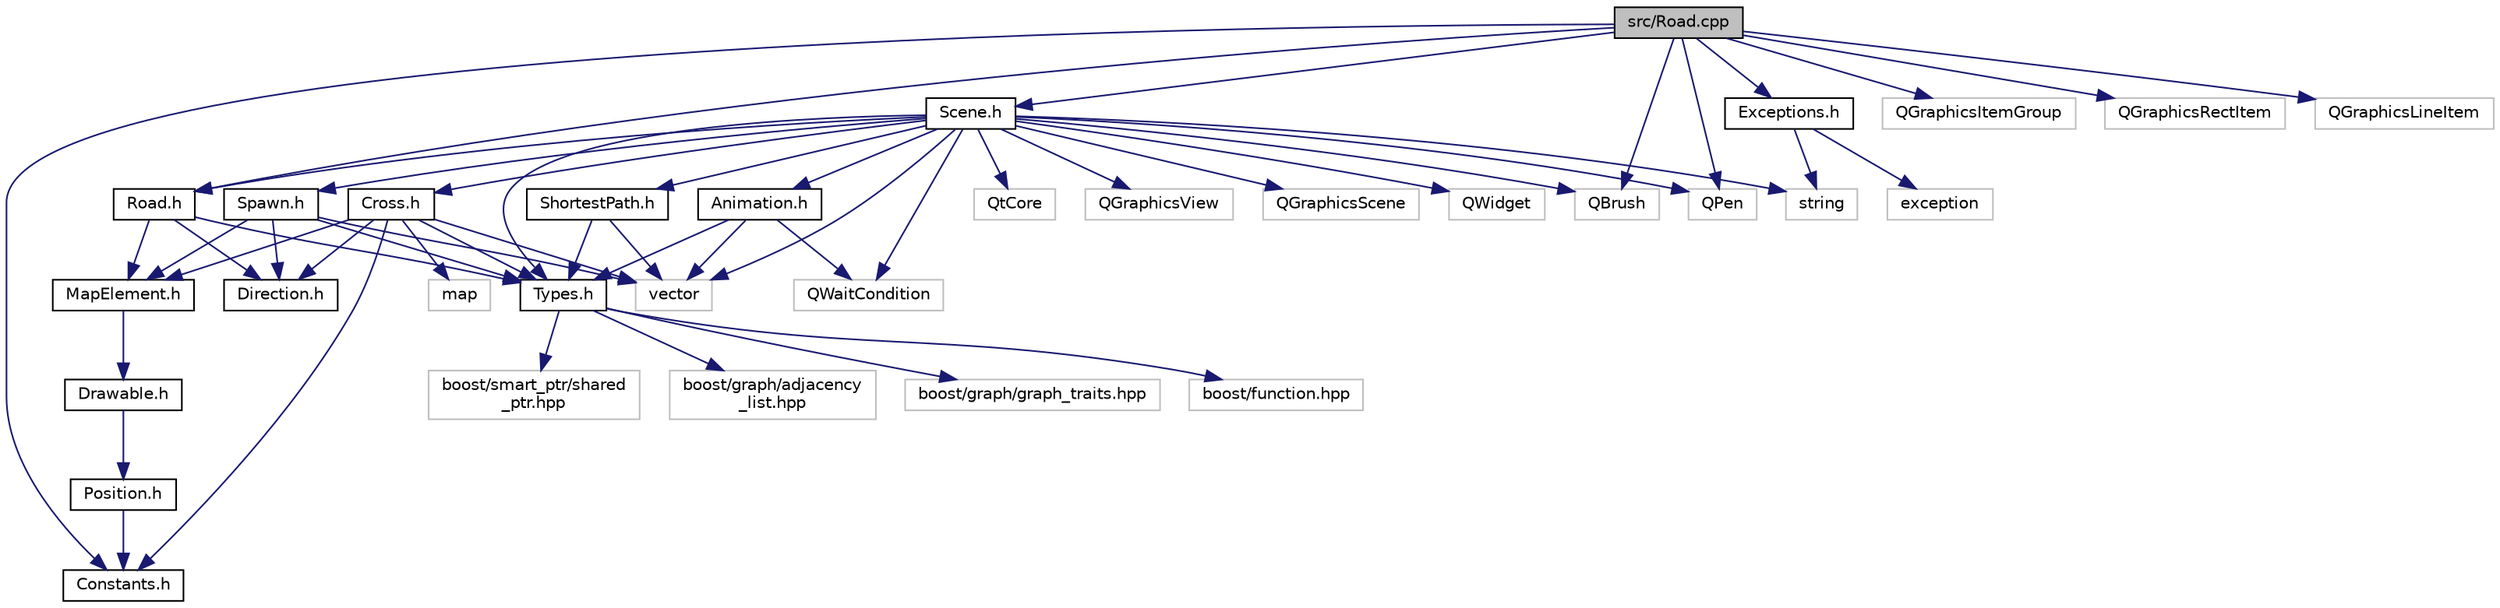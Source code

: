 digraph "src/Road.cpp"
{
  edge [fontname="Helvetica",fontsize="10",labelfontname="Helvetica",labelfontsize="10"];
  node [fontname="Helvetica",fontsize="10",shape=record];
  Node1 [label="src/Road.cpp",height=0.2,width=0.4,color="black", fillcolor="grey75", style="filled" fontcolor="black"];
  Node1 -> Node2 [color="midnightblue",fontsize="10",style="solid"];
  Node2 [label="Road.h",height=0.2,width=0.4,color="black", fillcolor="white", style="filled",URL="$_road_8h.html"];
  Node2 -> Node3 [color="midnightblue",fontsize="10",style="solid"];
  Node3 [label="MapElement.h",height=0.2,width=0.4,color="black", fillcolor="white", style="filled",URL="$_map_element_8h.html"];
  Node3 -> Node4 [color="midnightblue",fontsize="10",style="solid"];
  Node4 [label="Drawable.h",height=0.2,width=0.4,color="black", fillcolor="white", style="filled",URL="$_drawable_8h.html"];
  Node4 -> Node5 [color="midnightblue",fontsize="10",style="solid"];
  Node5 [label="Position.h",height=0.2,width=0.4,color="black", fillcolor="white", style="filled",URL="$_position_8h.html"];
  Node5 -> Node6 [color="midnightblue",fontsize="10",style="solid"];
  Node6 [label="Constants.h",height=0.2,width=0.4,color="black", fillcolor="white", style="filled",URL="$_constants_8h.html"];
  Node2 -> Node7 [color="midnightblue",fontsize="10",style="solid"];
  Node7 [label="Direction.h",height=0.2,width=0.4,color="black", fillcolor="white", style="filled",URL="$_direction_8h.html"];
  Node2 -> Node8 [color="midnightblue",fontsize="10",style="solid"];
  Node8 [label="Types.h",height=0.2,width=0.4,color="black", fillcolor="white", style="filled",URL="$_types_8h.html"];
  Node8 -> Node9 [color="midnightblue",fontsize="10",style="solid"];
  Node9 [label="boost/smart_ptr/shared\l_ptr.hpp",height=0.2,width=0.4,color="grey75", fillcolor="white", style="filled"];
  Node8 -> Node10 [color="midnightblue",fontsize="10",style="solid"];
  Node10 [label="boost/graph/adjacency\l_list.hpp",height=0.2,width=0.4,color="grey75", fillcolor="white", style="filled"];
  Node8 -> Node11 [color="midnightblue",fontsize="10",style="solid"];
  Node11 [label="boost/graph/graph_traits.hpp",height=0.2,width=0.4,color="grey75", fillcolor="white", style="filled"];
  Node8 -> Node12 [color="midnightblue",fontsize="10",style="solid"];
  Node12 [label="boost/function.hpp",height=0.2,width=0.4,color="grey75", fillcolor="white", style="filled"];
  Node1 -> Node13 [color="midnightblue",fontsize="10",style="solid"];
  Node13 [label="Scene.h",height=0.2,width=0.4,color="black", fillcolor="white", style="filled",URL="$_scene_8h.html"];
  Node13 -> Node8 [color="midnightblue",fontsize="10",style="solid"];
  Node13 -> Node14 [color="midnightblue",fontsize="10",style="solid"];
  Node14 [label="Animation.h",height=0.2,width=0.4,color="black", fillcolor="white", style="filled",URL="$_animation_8h.html"];
  Node14 -> Node8 [color="midnightblue",fontsize="10",style="solid"];
  Node14 -> Node15 [color="midnightblue",fontsize="10",style="solid"];
  Node15 [label="QWaitCondition",height=0.2,width=0.4,color="grey75", fillcolor="white", style="filled"];
  Node14 -> Node16 [color="midnightblue",fontsize="10",style="solid"];
  Node16 [label="vector",height=0.2,width=0.4,color="grey75", fillcolor="white", style="filled"];
  Node13 -> Node17 [color="midnightblue",fontsize="10",style="solid"];
  Node17 [label="ShortestPath.h",height=0.2,width=0.4,color="black", fillcolor="white", style="filled",URL="$_shortest_path_8h.html"];
  Node17 -> Node8 [color="midnightblue",fontsize="10",style="solid"];
  Node17 -> Node16 [color="midnightblue",fontsize="10",style="solid"];
  Node13 -> Node18 [color="midnightblue",fontsize="10",style="solid"];
  Node18 [label="Cross.h",height=0.2,width=0.4,color="black", fillcolor="white", style="filled",URL="$_cross_8h.html"];
  Node18 -> Node3 [color="midnightblue",fontsize="10",style="solid"];
  Node18 -> Node8 [color="midnightblue",fontsize="10",style="solid"];
  Node18 -> Node6 [color="midnightblue",fontsize="10",style="solid"];
  Node18 -> Node7 [color="midnightblue",fontsize="10",style="solid"];
  Node18 -> Node19 [color="midnightblue",fontsize="10",style="solid"];
  Node19 [label="map",height=0.2,width=0.4,color="grey75", fillcolor="white", style="filled"];
  Node18 -> Node16 [color="midnightblue",fontsize="10",style="solid"];
  Node13 -> Node2 [color="midnightblue",fontsize="10",style="solid"];
  Node13 -> Node20 [color="midnightblue",fontsize="10",style="solid"];
  Node20 [label="Spawn.h",height=0.2,width=0.4,color="black", fillcolor="white", style="filled",URL="$_spawn_8h.html"];
  Node20 -> Node3 [color="midnightblue",fontsize="10",style="solid"];
  Node20 -> Node7 [color="midnightblue",fontsize="10",style="solid"];
  Node20 -> Node8 [color="midnightblue",fontsize="10",style="solid"];
  Node20 -> Node16 [color="midnightblue",fontsize="10",style="solid"];
  Node13 -> Node21 [color="midnightblue",fontsize="10",style="solid"];
  Node21 [label="QtCore",height=0.2,width=0.4,color="grey75", fillcolor="white", style="filled"];
  Node13 -> Node22 [color="midnightblue",fontsize="10",style="solid"];
  Node22 [label="QGraphicsView",height=0.2,width=0.4,color="grey75", fillcolor="white", style="filled"];
  Node13 -> Node23 [color="midnightblue",fontsize="10",style="solid"];
  Node23 [label="QGraphicsScene",height=0.2,width=0.4,color="grey75", fillcolor="white", style="filled"];
  Node13 -> Node24 [color="midnightblue",fontsize="10",style="solid"];
  Node24 [label="QWidget",height=0.2,width=0.4,color="grey75", fillcolor="white", style="filled"];
  Node13 -> Node25 [color="midnightblue",fontsize="10",style="solid"];
  Node25 [label="QBrush",height=0.2,width=0.4,color="grey75", fillcolor="white", style="filled"];
  Node13 -> Node26 [color="midnightblue",fontsize="10",style="solid"];
  Node26 [label="QPen",height=0.2,width=0.4,color="grey75", fillcolor="white", style="filled"];
  Node13 -> Node15 [color="midnightblue",fontsize="10",style="solid"];
  Node13 -> Node16 [color="midnightblue",fontsize="10",style="solid"];
  Node13 -> Node27 [color="midnightblue",fontsize="10",style="solid"];
  Node27 [label="string",height=0.2,width=0.4,color="grey75", fillcolor="white", style="filled"];
  Node1 -> Node6 [color="midnightblue",fontsize="10",style="solid"];
  Node1 -> Node28 [color="midnightblue",fontsize="10",style="solid"];
  Node28 [label="Exceptions.h",height=0.2,width=0.4,color="black", fillcolor="white", style="filled",URL="$_exceptions_8h.html"];
  Node28 -> Node29 [color="midnightblue",fontsize="10",style="solid"];
  Node29 [label="exception",height=0.2,width=0.4,color="grey75", fillcolor="white", style="filled"];
  Node28 -> Node27 [color="midnightblue",fontsize="10",style="solid"];
  Node1 -> Node30 [color="midnightblue",fontsize="10",style="solid"];
  Node30 [label="QGraphicsItemGroup",height=0.2,width=0.4,color="grey75", fillcolor="white", style="filled"];
  Node1 -> Node25 [color="midnightblue",fontsize="10",style="solid"];
  Node1 -> Node26 [color="midnightblue",fontsize="10",style="solid"];
  Node1 -> Node31 [color="midnightblue",fontsize="10",style="solid"];
  Node31 [label="QGraphicsRectItem",height=0.2,width=0.4,color="grey75", fillcolor="white", style="filled"];
  Node1 -> Node32 [color="midnightblue",fontsize="10",style="solid"];
  Node32 [label="QGraphicsLineItem",height=0.2,width=0.4,color="grey75", fillcolor="white", style="filled"];
}
